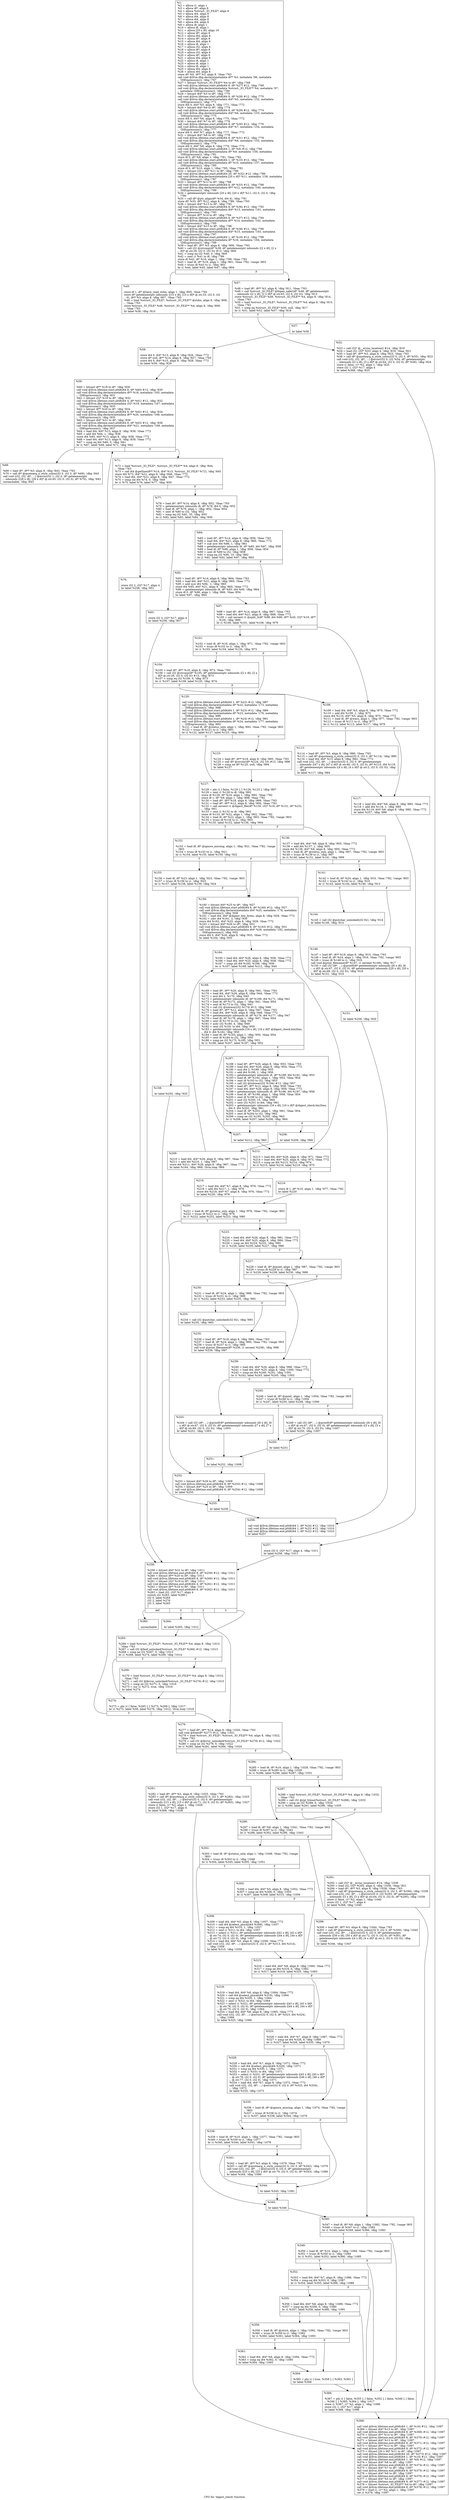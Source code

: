 digraph "CFG for 'digest_check' function" {
	label="CFG for 'digest_check' function";

	Node0x16b3bf0 [shape=record,label="{%1:\l  %2 = alloca i1, align 1\l  %3 = alloca i8*, align 8\l  %4 = alloca %struct._IO_FILE*, align 8\l  %5 = alloca i64, align 8\l  %6 = alloca i64, align 8\l  %7 = alloca i64, align 8\l  %8 = alloca i64, align 8\l  %9 = alloca i8, align 1\l  %10 = alloca i8, align 1\l  %11 = alloca [20 x i8], align 16\l  %12 = alloca i8*, align 8\l  %13 = alloca i64, align 8\l  %14 = alloca i8*, align 8\l  %15 = alloca i64, align 8\l  %16 = alloca i8, align 1\l  %17 = alloca i32, align 4\l  %18 = alloca i8*, align 8\l  %19 = alloca i32, align 4\l  %20 = alloca i8*, align 8\l  %21 = alloca i64, align 8\l  %22 = alloca i8, align 1\l  %23 = alloca i8, align 1\l  %24 = alloca i8, align 1\l  %25 = alloca i64, align 8\l  %26 = alloca i64, align 8\l  store i8* %0, i8** %3, align 8, !tbaa !763\l  call void @llvm.dbg.declare(metadata i8** %3, metadata !96, metadata\l... !DIExpression()), !dbg !767\l  %27 = bitcast %struct._IO_FILE** %4 to i8*, !dbg !768\l  call void @llvm.lifetime.start.p0i8(i64 8, i8* %27) #12, !dbg !768\l  call void @llvm.dbg.declare(metadata %struct._IO_FILE** %4, metadata !97,\l... metadata !DIExpression()), !dbg !769\l  %28 = bitcast i64* %5 to i8*, !dbg !770\l  call void @llvm.lifetime.start.p0i8(i64 8, i8* %28) #12, !dbg !770\l  call void @llvm.dbg.declare(metadata i64* %5, metadata !152, metadata\l... !DIExpression()), !dbg !771\l  store i64 0, i64* %5, align 8, !dbg !771, !tbaa !772\l  %29 = bitcast i64* %6 to i8*, !dbg !774\l  call void @llvm.lifetime.start.p0i8(i64 8, i8* %29) #12, !dbg !774\l  call void @llvm.dbg.declare(metadata i64* %6, metadata !153, metadata\l... !DIExpression()), !dbg !775\l  store i64 0, i64* %6, align 8, !dbg !775, !tbaa !772\l  %30 = bitcast i64* %7 to i8*, !dbg !776\l  call void @llvm.lifetime.start.p0i8(i64 8, i8* %30) #12, !dbg !776\l  call void @llvm.dbg.declare(metadata i64* %7, metadata !154, metadata\l... !DIExpression()), !dbg !777\l  store i64 0, i64* %7, align 8, !dbg !777, !tbaa !772\l  %31 = bitcast i64* %8 to i8*, !dbg !778\l  call void @llvm.lifetime.start.p0i8(i64 8, i8* %31) #12, !dbg !778\l  call void @llvm.dbg.declare(metadata i64* %8, metadata !155, metadata\l... !DIExpression()), !dbg !779\l  store i64 0, i64* %8, align 8, !dbg !779, !tbaa !772\l  call void @llvm.lifetime.start.p0i8(i64 1, i8* %9) #12, !dbg !780\l  call void @llvm.dbg.declare(metadata i8* %9, metadata !156, metadata\l... !DIExpression()), !dbg !781\l  store i8 0, i8* %9, align 1, !dbg !781, !tbaa !782\l  call void @llvm.lifetime.start.p0i8(i64 1, i8* %10) #12, !dbg !784\l  call void @llvm.dbg.declare(metadata i8* %10, metadata !157, metadata\l... !DIExpression()), !dbg !785\l  store i8 0, i8* %10, align 1, !dbg !785, !tbaa !782\l  %32 = bitcast [20 x i8]* %11 to i8*, !dbg !786\l  call void @llvm.lifetime.start.p0i8(i64 20, i8* %32) #12, !dbg !786\l  call void @llvm.dbg.declare(metadata [20 x i8]* %11, metadata !158, metadata\l... !DIExpression()), !dbg !787\l  %33 = bitcast i8** %12 to i8*, !dbg !788\l  call void @llvm.lifetime.start.p0i8(i64 8, i8* %33) #12, !dbg !788\l  call void @llvm.dbg.declare(metadata i8** %12, metadata !160, metadata\l... !DIExpression()), !dbg !789\l  %34 = getelementptr inbounds [20 x i8], [20 x i8]* %11, i32 0, i32 0, !dbg\l... !790\l  %35 = call i8* @ptr_align(i8* %34, i64 4), !dbg !791\l  store i8* %35, i8** %12, align 8, !dbg !789, !tbaa !763\l  %36 = bitcast i64* %13 to i8*, !dbg !792\l  call void @llvm.lifetime.start.p0i8(i64 8, i8* %36) #12, !dbg !792\l  call void @llvm.dbg.declare(metadata i64* %13, metadata !161, metadata\l... !DIExpression()), !dbg !793\l  %37 = bitcast i8** %14 to i8*, !dbg !794\l  call void @llvm.lifetime.start.p0i8(i64 8, i8* %37) #12, !dbg !794\l  call void @llvm.dbg.declare(metadata i8** %14, metadata !162, metadata\l... !DIExpression()), !dbg !795\l  %38 = bitcast i64* %15 to i8*, !dbg !796\l  call void @llvm.lifetime.start.p0i8(i64 8, i8* %38) #12, !dbg !796\l  call void @llvm.dbg.declare(metadata i64* %15, metadata !163, metadata\l... !DIExpression()), !dbg !797\l  call void @llvm.lifetime.start.p0i8(i64 1, i8* %16) #12, !dbg !798\l  call void @llvm.dbg.declare(metadata i8* %16, metadata !164, metadata\l... !DIExpression()), !dbg !799\l  %39 = load i8*, i8** %3, align 8, !dbg !800, !tbaa !763\l  %40 = call i32 @strcmp(i8* %39, i8* getelementptr inbounds ([2 x i8], [2 x\l... i8]* @.str.29, i32 0, i32 0)) #13, !dbg !800\l  %41 = icmp eq i32 %40, 0, !dbg !800\l  %42 = zext i1 %41 to i8, !dbg !799\l  store i8 %42, i8* %16, align 1, !dbg !799, !tbaa !782\l  %43 = load i8, i8* %16, align 1, !dbg !801, !tbaa !782, !range !803\l  %44 = trunc i8 %43 to i1, !dbg !801\l  br i1 %44, label %45, label %47, !dbg !804\l|{<s0>T|<s1>F}}"];
	Node0x16b3bf0:s0 -> Node0x16b4140;
	Node0x16b3bf0:s1 -> Node0x16b4190;
	Node0x16b4140 [shape=record,label="{%45:\l\l  store i8 1, i8* @have_read_stdin, align 1, !dbg !805, !tbaa !782\l  store i8* getelementptr inbounds ([15 x i8], [15 x i8]* @.str.33, i32 0, i32\l... 0), i8** %3, align 8, !dbg !807, !tbaa !763\l  %46 = load %struct._IO_FILE*, %struct._IO_FILE** @stdin, align 8, !dbg !808,\l... !tbaa !763\l  store %struct._IO_FILE* %46, %struct._IO_FILE** %4, align 8, !dbg !809,\l... !tbaa !763\l  br label %58, !dbg !810\l}"];
	Node0x16b4140 -> Node0x16b4280;
	Node0x16b4190 [shape=record,label="{%47:\l\l  %48 = load i8*, i8** %3, align 8, !dbg !811, !tbaa !763\l  %49 = call %struct._IO_FILE* @fopen_safer(i8* %48, i8* getelementptr\l... inbounds ([2 x i8], [2 x i8]* @.str.63, i32 0, i32 0)), !dbg !813\l  store %struct._IO_FILE* %49, %struct._IO_FILE** %4, align 8, !dbg !814,\l... !tbaa !763\l  %50 = load %struct._IO_FILE*, %struct._IO_FILE** %4, align 8, !dbg !815,\l... !tbaa !763\l  %51 = icmp eq %struct._IO_FILE* %50, null, !dbg !817\l  br i1 %51, label %52, label %57, !dbg !818\l|{<s0>T|<s1>F}}"];
	Node0x16b4190:s0 -> Node0x16b41e0;
	Node0x16b4190:s1 -> Node0x16b4230;
	Node0x16b41e0 [shape=record,label="{%52:\l\l  %53 = call i32* @__errno_location() #14, !dbg !819\l  %54 = load i32, i32* %53, align 4, !dbg !819, !tbaa !821\l  %55 = load i8*, i8** %3, align 8, !dbg !823, !tbaa !763\l  %56 = call i8* @quotearg_n_style_colon(i32 0, i32 3, i8* %55), !dbg !823\l  call void (i32, i32, i8*, ...) @error(i32 0, i32 %54, i8* getelementptr\l... inbounds ([3 x i8], [3 x i8]* @.str.64, i32 0, i32 0), i8* %56), !dbg !824\l  store i1 false, i1* %2, align 1, !dbg !825\l  store i32 1, i32* %17, align 4\l  br label %368, !dbg !825\l}"];
	Node0x16b41e0 -> Node0x16b97e0;
	Node0x16b4230 [shape=record,label="{%57:\l\l  br label %58\l}"];
	Node0x16b4230 -> Node0x16b4280;
	Node0x16b4280 [shape=record,label="{%58:\l\l  store i64 0, i64* %13, align 8, !dbg !826, !tbaa !772\l  store i8* null, i8** %14, align 8, !dbg !827, !tbaa !763\l  store i64 0, i64* %15, align 8, !dbg !828, !tbaa !772\l  br label %59, !dbg !829\l}"];
	Node0x16b4280 -> Node0x16b42d0;
	Node0x16b42d0 [shape=record,label="{%59:\l\l  %60 = bitcast i8** %18 to i8*, !dbg !830\l  call void @llvm.lifetime.start.p0i8(i64 8, i8* %60) #12, !dbg !830\l  call void @llvm.dbg.declare(metadata i8** %18, metadata !165, metadata\l... !DIExpression()), !dbg !831\l  %61 = bitcast i32* %19 to i8*, !dbg !832\l  call void @llvm.lifetime.start.p0i8(i64 4, i8* %61) #12, !dbg !832\l  call void @llvm.dbg.declare(metadata i32* %19, metadata !167, metadata\l... !DIExpression()), !dbg !833\l  %62 = bitcast i8** %20 to i8*, !dbg !834\l  call void @llvm.lifetime.start.p0i8(i64 8, i8* %62) #12, !dbg !834\l  call void @llvm.dbg.declare(metadata i8** %20, metadata !168, metadata\l... !DIExpression()), !dbg !835\l  %63 = bitcast i64* %21 to i8*, !dbg !836\l  call void @llvm.lifetime.start.p0i8(i64 8, i8* %63) #12, !dbg !836\l  call void @llvm.dbg.declare(metadata i64* %21, metadata !169, metadata\l... !DIExpression()), !dbg !837\l  %64 = load i64, i64* %13, align 8, !dbg !838, !tbaa !772\l  %65 = add i64 %64, 1, !dbg !838\l  store i64 %65, i64* %13, align 8, !dbg !838, !tbaa !772\l  %66 = load i64, i64* %13, align 8, !dbg !839, !tbaa !772\l  %67 = icmp eq i64 %66, 0, !dbg !841\l  br i1 %67, label %68, label %71, !dbg !842\l|{<s0>T|<s1>F}}"];
	Node0x16b42d0:s0 -> Node0x16b4320;
	Node0x16b42d0:s1 -> Node0x16b4370;
	Node0x16b4320 [shape=record,label="{%68:\l\l  %69 = load i8*, i8** %3, align 8, !dbg !843, !tbaa !763\l  %70 = call i8* @quotearg_n_style_colon(i32 0, i32 3, i8* %69), !dbg !843\l  call void (i32, i32, i8*, ...) @error(i32 1, i32 0, i8* getelementptr\l... inbounds ([28 x i8], [28 x i8]* @.str.65, i32 0, i32 0), i8* %70), !dbg !843\l  unreachable, !dbg !843\l}"];
	Node0x16b4370 [shape=record,label="{%71:\l\l  %72 = load %struct._IO_FILE*, %struct._IO_FILE** %4, align 8, !dbg !844,\l... !tbaa !763\l  %73 = call i64 @getline(i8** %14, i64* %15, %struct._IO_FILE* %72), !dbg !845\l  store i64 %73, i64* %21, align 8, !dbg !846, !tbaa !772\l  %74 = load i64, i64* %21, align 8, !dbg !847, !tbaa !772\l  %75 = icmp sle i64 %74, 0, !dbg !849\l  br i1 %75, label %76, label %77, !dbg !850\l|{<s0>T|<s1>F}}"];
	Node0x16b4370:s0 -> Node0x16b7ee0;
	Node0x16b4370:s1 -> Node0x16b7f30;
	Node0x16b7ee0 [shape=record,label="{%76:\l\l  store i32 2, i32* %17, align 4\l  br label %258, !dbg !851\l}"];
	Node0x16b7ee0 -> Node0x16b8de0;
	Node0x16b7f30 [shape=record,label="{%77:\l\l  %78 = load i8*, i8** %14, align 8, !dbg !852, !tbaa !763\l  %79 = getelementptr inbounds i8, i8* %78, i64 0, !dbg !852\l  %80 = load i8, i8* %79, align 1, !dbg !852, !tbaa !854\l  %81 = sext i8 %80 to i32, !dbg !852\l  %82 = icmp eq i32 %81, 35, !dbg !855\l  br i1 %82, label %83, label %84, !dbg !856\l|{<s0>T|<s1>F}}"];
	Node0x16b7f30:s0 -> Node0x16b7f80;
	Node0x16b7f30:s1 -> Node0x16b7fd0;
	Node0x16b7f80 [shape=record,label="{%83:\l\l  store i32 3, i32* %17, align 4\l  br label %258, !dbg !857\l}"];
	Node0x16b7f80 -> Node0x16b8de0;
	Node0x16b7fd0 [shape=record,label="{%84:\l\l  %85 = load i8*, i8** %14, align 8, !dbg !858, !tbaa !763\l  %86 = load i64, i64* %21, align 8, !dbg !860, !tbaa !772\l  %87 = sub nsw i64 %86, 1, !dbg !861\l  %88 = getelementptr inbounds i8, i8* %85, i64 %87, !dbg !858\l  %89 = load i8, i8* %88, align 1, !dbg !858, !tbaa !854\l  %90 = sext i8 %89 to i32, !dbg !858\l  %91 = icmp eq i32 %90, 10, !dbg !862\l  br i1 %91, label %92, label %97, !dbg !863\l|{<s0>T|<s1>F}}"];
	Node0x16b7fd0:s0 -> Node0x16b8020;
	Node0x16b7fd0:s1 -> Node0x16b8070;
	Node0x16b8020 [shape=record,label="{%92:\l\l  %93 = load i8*, i8** %14, align 8, !dbg !864, !tbaa !763\l  %94 = load i64, i64* %21, align 8, !dbg !865, !tbaa !772\l  %95 = add nsw i64 %94, -1, !dbg !865\l  store i64 %95, i64* %21, align 8, !dbg !865, !tbaa !772\l  %96 = getelementptr inbounds i8, i8* %93, i64 %95, !dbg !864\l  store i8 0, i8* %96, align 1, !dbg !866, !tbaa !854\l  br label %97, !dbg !864\l}"];
	Node0x16b8020 -> Node0x16b8070;
	Node0x16b8070 [shape=record,label="{%97:\l\l  %98 = load i8*, i8** %14, align 8, !dbg !867, !tbaa !763\l  %99 = load i64, i64* %21, align 8, !dbg !868, !tbaa !772\l  %100 = call zeroext i1 @split_3(i8* %98, i64 %99, i8** %20, i32* %19, i8**\l... %18), !dbg !869\l  br i1 %100, label %101, label %108, !dbg !870\l|{<s0>T|<s1>F}}"];
	Node0x16b8070:s0 -> Node0x16b80c0;
	Node0x16b8070:s1 -> Node0x16b8160;
	Node0x16b80c0 [shape=record,label="{%101:\l\l  %102 = load i8, i8* %16, align 1, !dbg !871, !tbaa !782, !range !803\l  %103 = trunc i8 %102 to i1, !dbg !871\l  br i1 %103, label %104, label %120, !dbg !872\l|{<s0>T|<s1>F}}"];
	Node0x16b80c0:s0 -> Node0x16b8110;
	Node0x16b80c0:s1 -> Node0x16b8250;
	Node0x16b8110 [shape=record,label="{%104:\l\l  %105 = load i8*, i8** %18, align 8, !dbg !873, !tbaa !763\l  %106 = call i32 @strcmp(i8* %105, i8* getelementptr inbounds ([2 x i8], [2 x\l... i8]* @.str.29, i32 0, i32 0)) #13, !dbg !873\l  %107 = icmp eq i32 %106, 0, !dbg !873\l  br i1 %107, label %108, label %120, !dbg !874\l|{<s0>T|<s1>F}}"];
	Node0x16b8110:s0 -> Node0x16b8160;
	Node0x16b8110:s1 -> Node0x16b8250;
	Node0x16b8160 [shape=record,label="{%108:\l\l  %109 = load i64, i64* %5, align 8, !dbg !875, !tbaa !772\l  %110 = add i64 %109, 1, !dbg !875\l  store i64 %110, i64* %5, align 8, !dbg !875, !tbaa !772\l  %111 = load i8, i8* @warn, align 1, !dbg !877, !tbaa !782, !range !803\l  %112 = trunc i8 %111 to i1, !dbg !877\l  br i1 %112, label %113, label %117, !dbg !879\l|{<s0>T|<s1>F}}"];
	Node0x16b8160:s0 -> Node0x16b81b0;
	Node0x16b8160:s1 -> Node0x16b8200;
	Node0x16b81b0 [shape=record,label="{%113:\l\l  %114 = load i8*, i8** %3, align 8, !dbg !880, !tbaa !763\l  %115 = call i8* @quotearg_n_style_colon(i32 0, i32 3, i8* %114), !dbg !880\l  %116 = load i64, i64* %13, align 8, !dbg !882, !tbaa !772\l  call void (i32, i32, i8*, ...) @error(i32 0, i32 0, i8* getelementptr\l... inbounds ([47 x i8], [47 x i8]* @.str.66, i32 0, i32 0), i8* %115, i64 %116,\l... i8* getelementptr inbounds ([4 x i8], [4 x i8]* @.str.2, i32 0, i32 0)), !dbg\l... !883\l  br label %117, !dbg !884\l}"];
	Node0x16b81b0 -> Node0x16b8200;
	Node0x16b8200 [shape=record,label="{%117:\l\l  %118 = load i64, i64* %6, align 8, !dbg !885, !tbaa !772\l  %119 = add i64 %118, 1, !dbg !885\l  store i64 %119, i64* %6, align 8, !dbg !885, !tbaa !772\l  br label %257, !dbg !886\l}"];
	Node0x16b8200 -> Node0x16b8d90;
	Node0x16b8250 [shape=record,label="{%120:\l\l  call void @llvm.lifetime.start.p0i8(i64 1, i8* %22) #12, !dbg !887\l  call void @llvm.dbg.declare(metadata i8* %22, metadata !173, metadata\l... !DIExpression()), !dbg !888\l  call void @llvm.lifetime.start.p0i8(i64 1, i8* %23) #12, !dbg !889\l  call void @llvm.dbg.declare(metadata i8* %23, metadata !176, metadata\l... !DIExpression()), !dbg !890\l  call void @llvm.lifetime.start.p0i8(i64 1, i8* %24) #12, !dbg !891\l  call void @llvm.dbg.declare(metadata i8* %24, metadata !177, metadata\l... !DIExpression()), !dbg !892\l  %121 = load i8, i8* @status_only, align 1, !dbg !893, !tbaa !782, !range !803\l  %122 = trunc i8 %121 to i1, !dbg !893\l  br i1 %122, label %127, label %123, !dbg !894\l|{<s0>T|<s1>F}}"];
	Node0x16b8250:s0 -> Node0x16b82f0;
	Node0x16b8250:s1 -> Node0x16b82a0;
	Node0x16b82a0 [shape=record,label="{%123:\l\l  %124 = load i8*, i8** %18, align 8, !dbg !895, !tbaa !763\l  %125 = call i8* @strchr(i8* %124, i32 10) #13, !dbg !896\l  %126 = icmp ne i8* %125, null, !dbg !894\l  br label %127\l}"];
	Node0x16b82a0 -> Node0x16b82f0;
	Node0x16b82f0 [shape=record,label="{%127:\l\l  %128 = phi i1 [ false, %120 ], [ %126, %123 ], !dbg !897\l  %129 = zext i1 %128 to i8, !dbg !892\l  store i8 %129, i8* %24, align 1, !dbg !892, !tbaa !782\l  store i8 1, i8* %9, align 1, !dbg !898, !tbaa !782\l  %130 = load i8*, i8** %18, align 8, !dbg !899, !tbaa !763\l  %131 = load i8*, i8** %12, align 8, !dbg !900, !tbaa !763\l  %132 = call zeroext i1 @digest_file(i8* %130, i32* %19, i8* %131, i8* %23),\l... !dbg !901\l  %133 = zext i1 %132 to i8, !dbg !902\l  store i8 %133, i8* %22, align 1, !dbg !902, !tbaa !782\l  %134 = load i8, i8* %22, align 1, !dbg !903, !tbaa !782, !range !803\l  %135 = trunc i8 %134 to i1, !dbg !903\l  br i1 %135, label %152, label %136, !dbg !904\l|{<s0>T|<s1>F}}"];
	Node0x16b82f0:s0 -> Node0x16b84d0;
	Node0x16b82f0:s1 -> Node0x16b8340;
	Node0x16b8340 [shape=record,label="{%136:\l\l  %137 = load i64, i64* %8, align 8, !dbg !905, !tbaa !772\l  %138 = add i64 %137, 1, !dbg !905\l  store i64 %138, i64* %8, align 8, !dbg !905, !tbaa !772\l  %139 = load i8, i8* @status_only, align 1, !dbg !907, !tbaa !782, !range !803\l  %140 = trunc i8 %139 to i1, !dbg !907\l  br i1 %140, label %151, label %141, !dbg !909\l|{<s0>T|<s1>F}}"];
	Node0x16b8340:s0 -> Node0x16b8480;
	Node0x16b8340:s1 -> Node0x16b8390;
	Node0x16b8390 [shape=record,label="{%141:\l\l  %142 = load i8, i8* %24, align 1, !dbg !910, !tbaa !782, !range !803\l  %143 = trunc i8 %142 to i1, !dbg !910\l  br i1 %143, label %144, label %146, !dbg !913\l|{<s0>T|<s1>F}}"];
	Node0x16b8390:s0 -> Node0x16b83e0;
	Node0x16b8390:s1 -> Node0x16b8430;
	Node0x16b83e0 [shape=record,label="{%144:\l\l  %145 = call i32 @putchar_unlocked(i32 92), !dbg !914\l  br label %146, !dbg !914\l}"];
	Node0x16b83e0 -> Node0x16b8430;
	Node0x16b8430 [shape=record,label="{%146:\l\l  %147 = load i8*, i8** %18, align 8, !dbg !915, !tbaa !763\l  %148 = load i8, i8* %24, align 1, !dbg !916, !tbaa !782, !range !803\l  %149 = trunc i8 %148 to i1, !dbg !916\l  call void @print_filename(i8* %147, i1 zeroext %149), !dbg !917\l  %150 = call i32 (i8*, ...) @printf(i8* getelementptr inbounds ([6 x i8], [6\l... x i8]* @.str.67, i32 0, i32 0), i8* getelementptr inbounds ([20 x i8], [20 x\l... i8]* @.str.68, i32 0, i32 0)), !dbg !918\l  br label %151, !dbg !919\l}"];
	Node0x16b8430 -> Node0x16b8480;
	Node0x16b8480 [shape=record,label="{%151:\l\l  br label %256, !dbg !920\l}"];
	Node0x16b8480 -> Node0x16b8d40;
	Node0x16b84d0 [shape=record,label="{%152:\l\l  %153 = load i8, i8* @ignore_missing, align 1, !dbg !921, !tbaa !782, !range\l... !803\l  %154 = trunc i8 %153 to i1, !dbg !921\l  br i1 %154, label %155, label %159, !dbg !922\l|{<s0>T|<s1>F}}"];
	Node0x16b84d0:s0 -> Node0x16b8520;
	Node0x16b84d0:s1 -> Node0x16b85c0;
	Node0x16b8520 [shape=record,label="{%155:\l\l  %156 = load i8, i8* %23, align 1, !dbg !923, !tbaa !782, !range !803\l  %157 = trunc i8 %156 to i1, !dbg !923\l  br i1 %157, label %158, label %159, !dbg !924\l|{<s0>T|<s1>F}}"];
	Node0x16b8520:s0 -> Node0x16b8570;
	Node0x16b8520:s1 -> Node0x16b85c0;
	Node0x16b8570 [shape=record,label="{%158:\l\l  br label %255, !dbg !925\l}"];
	Node0x16b8570 -> Node0x16b8cf0;
	Node0x16b85c0 [shape=record,label="{%159:\l\l  %160 = bitcast i64* %25 to i8*, !dbg !927\l  call void @llvm.lifetime.start.p0i8(i64 8, i8* %160) #12, !dbg !927\l  call void @llvm.dbg.declare(metadata i64* %25, metadata !178, metadata\l... !DIExpression()), !dbg !928\l  %161 = load i64, i64* @digest_hex_bytes, align 8, !dbg !929, !tbaa !772\l  %162 = udiv i64 %161, 2, !dbg !930\l  store i64 %162, i64* %25, align 8, !dbg !928, !tbaa !772\l  %163 = bitcast i64* %26 to i8*, !dbg !931\l  call void @llvm.lifetime.start.p0i8(i64 8, i8* %163) #12, !dbg !931\l  call void @llvm.dbg.declare(metadata i64* %26, metadata !182, metadata\l... !DIExpression()), !dbg !932\l  store i64 0, i64* %26, align 8, !dbg !933, !tbaa !772\l  br label %164, !dbg !935\l}"];
	Node0x16b85c0 -> Node0x16b8610;
	Node0x16b8610 [shape=record,label="{%164:\l\l  %165 = load i64, i64* %26, align 8, !dbg !936, !tbaa !772\l  %166 = load i64, i64* %25, align 8, !dbg !938, !tbaa !772\l  %167 = icmp ult i64 %165, %166, !dbg !939\l  br i1 %167, label %168, label %212, !dbg !940\l|{<s0>T|<s1>F}}"];
	Node0x16b8610:s0 -> Node0x16b8660;
	Node0x16b8610:s1 -> Node0x16b87f0;
	Node0x16b8660 [shape=record,label="{%168:\l\l  %169 = load i8*, i8** %20, align 8, !dbg !941, !tbaa !763\l  %170 = load i64, i64* %26, align 8, !dbg !944, !tbaa !772\l  %171 = mul i64 2, %170, !dbg !945\l  %172 = getelementptr inbounds i8, i8* %169, i64 %171, !dbg !941\l  %173 = load i8, i8* %172, align 1, !dbg !941, !tbaa !854\l  %174 = zext i8 %173 to i32, !dbg !941\l  %175 = call i32 @tolower(i32 %174) #13, !dbg !946\l  %176 = load i8*, i8** %12, align 8, !dbg !947, !tbaa !763\l  %177 = load i64, i64* %26, align 8, !dbg !948, !tbaa !772\l  %178 = getelementptr inbounds i8, i8* %176, i64 %177, !dbg !947\l  %179 = load i8, i8* %178, align 1, !dbg !947, !tbaa !854\l  %180 = zext i8 %179 to i32, !dbg !947\l  %181 = ashr i32 %180, 4, !dbg !949\l  %182 = sext i32 %181 to i64, !dbg !950\l  %183 = getelementptr inbounds [16 x i8], [16 x i8]* @digest_check.bin2hex,\l... i64 0, i64 %182, !dbg !950\l  %184 = load i8, i8* %183, align 1, !dbg !950, !tbaa !854\l  %185 = sext i8 %184 to i32, !dbg !950\l  %186 = icmp ne i32 %175, %185, !dbg !951\l  br i1 %186, label %207, label %187, !dbg !952\l|{<s0>T|<s1>F}}"];
	Node0x16b8660:s0 -> Node0x16b8700;
	Node0x16b8660:s1 -> Node0x16b86b0;
	Node0x16b86b0 [shape=record,label="{%187:\l\l  %188 = load i8*, i8** %20, align 8, !dbg !953, !tbaa !763\l  %189 = load i64, i64* %26, align 8, !dbg !954, !tbaa !772\l  %190 = mul i64 2, %189, !dbg !955\l  %191 = add i64 %190, 1, !dbg !956\l  %192 = getelementptr inbounds i8, i8* %188, i64 %191, !dbg !953\l  %193 = load i8, i8* %192, align 1, !dbg !953, !tbaa !854\l  %194 = zext i8 %193 to i32, !dbg !953\l  %195 = call i32 @tolower(i32 %194) #13, !dbg !957\l  %196 = load i8*, i8** %12, align 8, !dbg !958, !tbaa !763\l  %197 = load i64, i64* %26, align 8, !dbg !959, !tbaa !772\l  %198 = getelementptr inbounds i8, i8* %196, i64 %197, !dbg !958\l  %199 = load i8, i8* %198, align 1, !dbg !958, !tbaa !854\l  %200 = zext i8 %199 to i32, !dbg !958\l  %201 = and i32 %200, 15, !dbg !960\l  %202 = sext i32 %201 to i64, !dbg !961\l  %203 = getelementptr inbounds [16 x i8], [16 x i8]* @digest_check.bin2hex,\l... i64 0, i64 %202, !dbg !961\l  %204 = load i8, i8* %203, align 1, !dbg !961, !tbaa !854\l  %205 = sext i8 %204 to i32, !dbg !962\l  %206 = icmp ne i32 %195, %205, !dbg !963\l  br i1 %206, label %207, label %208, !dbg !964\l|{<s0>T|<s1>F}}"];
	Node0x16b86b0:s0 -> Node0x16b8700;
	Node0x16b86b0:s1 -> Node0x16b8750;
	Node0x16b8700 [shape=record,label="{%207:\l\l  br label %212, !dbg !965\l}"];
	Node0x16b8700 -> Node0x16b87f0;
	Node0x16b8750 [shape=record,label="{%208:\l\l  br label %209, !dbg !966\l}"];
	Node0x16b8750 -> Node0x16b87a0;
	Node0x16b87a0 [shape=record,label="{%209:\l\l  %210 = load i64, i64* %26, align 8, !dbg !967, !tbaa !772\l  %211 = add i64 %210, 1, !dbg !967\l  store i64 %211, i64* %26, align 8, !dbg !967, !tbaa !772\l  br label %164, !dbg !968, !llvm.loop !969\l}"];
	Node0x16b87a0 -> Node0x16b8610;
	Node0x16b87f0 [shape=record,label="{%212:\l\l  %213 = load i64, i64* %26, align 8, !dbg !971, !tbaa !772\l  %214 = load i64, i64* %25, align 8, !dbg !973, !tbaa !772\l  %215 = icmp ne i64 %213, %214, !dbg !974\l  br i1 %215, label %216, label %219, !dbg !975\l|{<s0>T|<s1>F}}"];
	Node0x16b87f0:s0 -> Node0x16b8840;
	Node0x16b87f0:s1 -> Node0x16b8890;
	Node0x16b8840 [shape=record,label="{%216:\l\l  %217 = load i64, i64* %7, align 8, !dbg !976, !tbaa !772\l  %218 = add i64 %217, 1, !dbg !976\l  store i64 %218, i64* %7, align 8, !dbg !976, !tbaa !772\l  br label %220, !dbg !976\l}"];
	Node0x16b8840 -> Node0x16b88e0;
	Node0x16b8890 [shape=record,label="{%219:\l\l  store i8 1, i8* %10, align 1, !dbg !977, !tbaa !782\l  br label %220\l}"];
	Node0x16b8890 -> Node0x16b88e0;
	Node0x16b88e0 [shape=record,label="{%220:\l\l  %221 = load i8, i8* @status_only, align 1, !dbg !978, !tbaa !782, !range !803\l  %222 = trunc i8 %221 to i1, !dbg !978\l  br i1 %222, label %252, label %223, !dbg !980\l|{<s0>T|<s1>F}}"];
	Node0x16b88e0:s0 -> Node0x16b8ca0;
	Node0x16b88e0:s1 -> Node0x16b8930;
	Node0x16b8930 [shape=record,label="{%223:\l\l  %224 = load i64, i64* %26, align 8, !dbg !981, !tbaa !772\l  %225 = load i64, i64* %25, align 8, !dbg !984, !tbaa !772\l  %226 = icmp ne i64 %224, %225, !dbg !985\l  br i1 %226, label %230, label %227, !dbg !986\l|{<s0>T|<s1>F}}"];
	Node0x16b8930:s0 -> Node0x16b89d0;
	Node0x16b8930:s1 -> Node0x16b8980;
	Node0x16b8980 [shape=record,label="{%227:\l\l  %228 = load i8, i8* @quiet, align 1, !dbg !987, !tbaa !782, !range !803\l  %229 = trunc i8 %228 to i1, !dbg !987\l  br i1 %229, label %239, label %230, !dbg !988\l|{<s0>T|<s1>F}}"];
	Node0x16b8980:s0 -> Node0x16b8ac0;
	Node0x16b8980:s1 -> Node0x16b89d0;
	Node0x16b89d0 [shape=record,label="{%230:\l\l  %231 = load i8, i8* %24, align 1, !dbg !989, !tbaa !782, !range !803\l  %232 = trunc i8 %231 to i1, !dbg !989\l  br i1 %232, label %233, label %235, !dbg !992\l|{<s0>T|<s1>F}}"];
	Node0x16b89d0:s0 -> Node0x16b8a20;
	Node0x16b89d0:s1 -> Node0x16b8a70;
	Node0x16b8a20 [shape=record,label="{%233:\l\l  %234 = call i32 @putchar_unlocked(i32 92), !dbg !993\l  br label %235, !dbg !993\l}"];
	Node0x16b8a20 -> Node0x16b8a70;
	Node0x16b8a70 [shape=record,label="{%235:\l\l  %236 = load i8*, i8** %18, align 8, !dbg !994, !tbaa !763\l  %237 = load i8, i8* %24, align 1, !dbg !995, !tbaa !782, !range !803\l  %238 = trunc i8 %237 to i1, !dbg !995\l  call void @print_filename(i8* %236, i1 zeroext %238), !dbg !996\l  br label %239, !dbg !997\l}"];
	Node0x16b8a70 -> Node0x16b8ac0;
	Node0x16b8ac0 [shape=record,label="{%239:\l\l  %240 = load i64, i64* %26, align 8, !dbg !998, !tbaa !772\l  %241 = load i64, i64* %25, align 8, !dbg !1000, !tbaa !772\l  %242 = icmp ne i64 %240, %241, !dbg !1001\l  br i1 %242, label %243, label %245, !dbg !1002\l|{<s0>T|<s1>F}}"];
	Node0x16b8ac0:s0 -> Node0x16b8b10;
	Node0x16b8ac0:s1 -> Node0x16b8b60;
	Node0x16b8b10 [shape=record,label="{%243:\l\l  %244 = call i32 (i8*, ...) @printf(i8* getelementptr inbounds ([6 x i8], [6\l... x i8]* @.str.67, i32 0, i32 0), i8* getelementptr inbounds ([7 x i8], [7 x\l... i8]* @.str.69, i32 0, i32 0)), !dbg !1003\l  br label %251, !dbg !1003\l}"];
	Node0x16b8b10 -> Node0x16b8c50;
	Node0x16b8b60 [shape=record,label="{%245:\l\l  %246 = load i8, i8* @quiet, align 1, !dbg !1004, !tbaa !782, !range !803\l  %247 = trunc i8 %246 to i1, !dbg !1004\l  br i1 %247, label %250, label %248, !dbg !1006\l|{<s0>T|<s1>F}}"];
	Node0x16b8b60:s0 -> Node0x16b8c00;
	Node0x16b8b60:s1 -> Node0x16b8bb0;
	Node0x16b8bb0 [shape=record,label="{%248:\l\l  %249 = call i32 (i8*, ...) @printf(i8* getelementptr inbounds ([6 x i8], [6\l... x i8]* @.str.67, i32 0, i32 0), i8* getelementptr inbounds ([3 x i8], [3 x\l... i8]* @.str.70, i32 0, i32 0)), !dbg !1007\l  br label %250, !dbg !1007\l}"];
	Node0x16b8bb0 -> Node0x16b8c00;
	Node0x16b8c00 [shape=record,label="{%250:\l\l  br label %251\l}"];
	Node0x16b8c00 -> Node0x16b8c50;
	Node0x16b8c50 [shape=record,label="{%251:\l\l  br label %252, !dbg !1008\l}"];
	Node0x16b8c50 -> Node0x16b8ca0;
	Node0x16b8ca0 [shape=record,label="{%252:\l\l  %253 = bitcast i64* %26 to i8*, !dbg !1009\l  call void @llvm.lifetime.end.p0i8(i64 8, i8* %253) #12, !dbg !1009\l  %254 = bitcast i64* %25 to i8*, !dbg !1009\l  call void @llvm.lifetime.end.p0i8(i64 8, i8* %254) #12, !dbg !1009\l  br label %255\l}"];
	Node0x16b8ca0 -> Node0x16b8cf0;
	Node0x16b8cf0 [shape=record,label="{%255:\l\l  br label %256\l}"];
	Node0x16b8cf0 -> Node0x16b8d40;
	Node0x16b8d40 [shape=record,label="{%256:\l\l  call void @llvm.lifetime.end.p0i8(i64 1, i8* %24) #12, !dbg !1010\l  call void @llvm.lifetime.end.p0i8(i64 1, i8* %23) #12, !dbg !1010\l  call void @llvm.lifetime.end.p0i8(i64 1, i8* %22) #12, !dbg !1010\l  br label %257\l}"];
	Node0x16b8d40 -> Node0x16b8d90;
	Node0x16b8d90 [shape=record,label="{%257:\l\l  store i32 0, i32* %17, align 4, !dbg !1011\l  br label %258, !dbg !1011\l}"];
	Node0x16b8d90 -> Node0x16b8de0;
	Node0x16b8de0 [shape=record,label="{%258:\l\l  %259 = bitcast i64* %21 to i8*, !dbg !1011\l  call void @llvm.lifetime.end.p0i8(i64 8, i8* %259) #12, !dbg !1011\l  %260 = bitcast i8** %20 to i8*, !dbg !1011\l  call void @llvm.lifetime.end.p0i8(i64 8, i8* %260) #12, !dbg !1011\l  %261 = bitcast i32* %19 to i8*, !dbg !1011\l  call void @llvm.lifetime.end.p0i8(i64 4, i8* %261) #12, !dbg !1011\l  %262 = bitcast i8** %18 to i8*, !dbg !1011\l  call void @llvm.lifetime.end.p0i8(i64 8, i8* %262) #12, !dbg !1011\l  %263 = load i32, i32* %17, align 4\l  switch i32 %263, label %380 [\l    i32 0, label %264\l    i32 2, label %276\l    i32 3, label %265\l  ]\l|{<s0>def|<s1>0|<s2>2|<s3>3}}"];
	Node0x16b8de0:s0 -> Node0x16b9830;
	Node0x16b8de0:s1 -> Node0x16b8e30;
	Node0x16b8de0:s2 -> Node0x16b8f70;
	Node0x16b8de0:s3 -> Node0x16b8e80;
	Node0x16b8e30 [shape=record,label="{%264:\l\l  br label %265, !dbg !1012\l}"];
	Node0x16b8e30 -> Node0x16b8e80;
	Node0x16b8e80 [shape=record,label="{%265:\l\l  %266 = load %struct._IO_FILE*, %struct._IO_FILE** %4, align 8, !dbg !1013,\l... !tbaa !763\l  %267 = call i32 @feof_unlocked(%struct._IO_FILE* %266) #12, !dbg !1013\l  %268 = icmp ne i32 %267, 0, !dbg !1013\l  br i1 %268, label %274, label %269, !dbg !1014\l|{<s0>T|<s1>F}}"];
	Node0x16b8e80:s0 -> Node0x16b8f20;
	Node0x16b8e80:s1 -> Node0x16b8ed0;
	Node0x16b8ed0 [shape=record,label="{%269:\l\l  %270 = load %struct._IO_FILE*, %struct._IO_FILE** %4, align 8, !dbg !1015,\l... !tbaa !763\l  %271 = call i32 @ferror_unlocked(%struct._IO_FILE* %270) #12, !dbg !1015\l  %272 = icmp ne i32 %271, 0, !dbg !1016\l  %273 = xor i1 %272, true, !dbg !1016\l  br label %274\l}"];
	Node0x16b8ed0 -> Node0x16b8f20;
	Node0x16b8f20 [shape=record,label="{%274:\l\l  %275 = phi i1 [ false, %265 ], [ %273, %269 ], !dbg !1017\l  br i1 %275, label %59, label %276, !dbg !1012, !llvm.loop !1018\l|{<s0>T|<s1>F}}"];
	Node0x16b8f20:s0 -> Node0x16b42d0;
	Node0x16b8f20:s1 -> Node0x16b8f70;
	Node0x16b8f70 [shape=record,label="{%276:\l\l  %277 = load i8*, i8** %14, align 8, !dbg !1020, !tbaa !763\l  call void @free(i8* %277) #12, !dbg !1021\l  %278 = load %struct._IO_FILE*, %struct._IO_FILE** %4, align 8, !dbg !1022,\l... !tbaa !763\l  %279 = call i32 @ferror_unlocked(%struct._IO_FILE* %278) #12, !dbg !1022\l  %280 = icmp ne i32 %279, 0, !dbg !1022\l  br i1 %280, label %281, label %284, !dbg !1024\l|{<s0>T|<s1>F}}"];
	Node0x16b8f70:s0 -> Node0x16b8fc0;
	Node0x16b8f70:s1 -> Node0x16b9010;
	Node0x16b8fc0 [shape=record,label="{%281:\l\l  %282 = load i8*, i8** %3, align 8, !dbg !1025, !tbaa !763\l  %283 = call i8* @quotearg_n_style_colon(i32 0, i32 3, i8* %282), !dbg !1025\l  call void (i32, i32, i8*, ...) @error(i32 0, i32 0, i8* getelementptr\l... inbounds ([15 x i8], [15 x i8]* @.str.71, i32 0, i32 0), i8* %283), !dbg !1027\l  store i1 false, i1* %2, align 1, !dbg !1028\l  store i32 1, i32* %17, align 4\l  br label %368, !dbg !1028\l}"];
	Node0x16b8fc0 -> Node0x16b97e0;
	Node0x16b9010 [shape=record,label="{%284:\l\l  %285 = load i8, i8* %16, align 1, !dbg !1029, !tbaa !782, !range !803\l  %286 = trunc i8 %285 to i1, !dbg !1029\l  br i1 %286, label %296, label %287, !dbg !1031\l|{<s0>T|<s1>F}}"];
	Node0x16b9010:s0 -> Node0x16b9100;
	Node0x16b9010:s1 -> Node0x16b9060;
	Node0x16b9060 [shape=record,label="{%287:\l\l  %288 = load %struct._IO_FILE*, %struct._IO_FILE** %4, align 8, !dbg !1032,\l... !tbaa !763\l  %289 = call i32 @rpl_fclose(%struct._IO_FILE* %288), !dbg !1033\l  %290 = icmp ne i32 %289, 0, !dbg !1034\l  br i1 %290, label %291, label %296, !dbg !1035\l|{<s0>T|<s1>F}}"];
	Node0x16b9060:s0 -> Node0x16b90b0;
	Node0x16b9060:s1 -> Node0x16b9100;
	Node0x16b90b0 [shape=record,label="{%291:\l\l  %292 = call i32* @__errno_location() #14, !dbg !1036\l  %293 = load i32, i32* %292, align 4, !dbg !1036, !tbaa !821\l  %294 = load i8*, i8** %3, align 8, !dbg !1038, !tbaa !763\l  %295 = call i8* @quotearg_n_style_colon(i32 0, i32 3, i8* %294), !dbg !1038\l  call void (i32, i32, i8*, ...) @error(i32 0, i32 %293, i8* getelementptr\l... inbounds ([3 x i8], [3 x i8]* @.str.64, i32 0, i32 0), i8* %295), !dbg !1039\l  store i1 false, i1* %2, align 1, !dbg !1040\l  store i32 1, i32* %17, align 4\l  br label %368, !dbg !1040\l}"];
	Node0x16b90b0 -> Node0x16b97e0;
	Node0x16b9100 [shape=record,label="{%296:\l\l  %297 = load i8, i8* %9, align 1, !dbg !1041, !tbaa !782, !range !803\l  %298 = trunc i8 %297 to i1, !dbg !1041\l  br i1 %298, label %302, label %299, !dbg !1043\l|{<s0>T|<s1>F}}"];
	Node0x16b9100:s0 -> Node0x16b91a0;
	Node0x16b9100:s1 -> Node0x16b9150;
	Node0x16b9150 [shape=record,label="{%299:\l\l  %300 = load i8*, i8** %3, align 8, !dbg !1044, !tbaa !763\l  %301 = call i8* @quotearg_n_style_colon(i32 0, i32 3, i8* %300), !dbg !1044\l  call void (i32, i32, i8*, ...) @error(i32 0, i32 0, i8* getelementptr\l... inbounds ([50 x i8], [50 x i8]* @.str.72, i32 0, i32 0), i8* %301, i8*\l... getelementptr inbounds ([4 x i8], [4 x i8]* @.str.2, i32 0, i32 0)), !dbg\l... !1046\l  br label %346, !dbg !1047\l}"];
	Node0x16b9150 -> Node0x16b9560;
	Node0x16b91a0 [shape=record,label="{%302:\l\l  %303 = load i8, i8* @status_only, align 1, !dbg !1048, !tbaa !782, !range\l... !803\l  %304 = trunc i8 %303 to i1, !dbg !1048\l  br i1 %304, label %345, label %305, !dbg !1051\l|{<s0>T|<s1>F}}"];
	Node0x16b91a0:s0 -> Node0x16b9510;
	Node0x16b91a0:s1 -> Node0x16b91f0;
	Node0x16b91f0 [shape=record,label="{%305:\l\l  %306 = load i64, i64* %5, align 8, !dbg !1052, !tbaa !772\l  %307 = icmp ne i64 %306, 0, !dbg !1055\l  br i1 %307, label %308, label %315, !dbg !1056\l|{<s0>T|<s1>F}}"];
	Node0x16b91f0:s0 -> Node0x16b9240;
	Node0x16b91f0:s1 -> Node0x16b9290;
	Node0x16b9240 [shape=record,label="{%308:\l\l  %309 = load i64, i64* %5, align 8, !dbg !1057, !tbaa !772\l  %310 = call i64 @select_plural(i64 %309), !dbg !1057\l  %311 = icmp eq i64 %310, 1, !dbg !1057\l  %312 = zext i1 %311 to i64, !dbg !1057\l  %313 = select i1 %311, i8* getelementptr inbounds ([42 x i8], [42 x i8]*\l... @.str.74, i32 0, i32 0), i8* getelementptr inbounds ([44 x i8], [44 x i8]*\l... @.str.73, i32 0, i32 0), !dbg !1057\l  %314 = load i64, i64* %5, align 8, !dbg !1058, !tbaa !772\l  call void (i32, i32, i8*, ...) @error(i32 0, i32 0, i8* %313, i64 %314),\l... !dbg !1059\l  br label %315, !dbg !1059\l}"];
	Node0x16b9240 -> Node0x16b9290;
	Node0x16b9290 [shape=record,label="{%315:\l\l  %316 = load i64, i64* %8, align 8, !dbg !1060, !tbaa !772\l  %317 = icmp ne i64 %316, 0, !dbg !1062\l  br i1 %317, label %318, label %325, !dbg !1063\l|{<s0>T|<s1>F}}"];
	Node0x16b9290:s0 -> Node0x16b92e0;
	Node0x16b9290:s1 -> Node0x16b9330;
	Node0x16b92e0 [shape=record,label="{%318:\l\l  %319 = load i64, i64* %8, align 8, !dbg !1064, !tbaa !772\l  %320 = call i64 @select_plural(i64 %319), !dbg !1064\l  %321 = icmp eq i64 %320, 1, !dbg !1064\l  %322 = zext i1 %321 to i64, !dbg !1064\l  %323 = select i1 %321, i8* getelementptr inbounds ([43 x i8], [43 x i8]*\l... @.str.76, i32 0, i32 0), i8* getelementptr inbounds ([44 x i8], [44 x i8]*\l... @.str.75, i32 0, i32 0), !dbg !1064\l  %324 = load i64, i64* %8, align 8, !dbg !1065, !tbaa !772\l  call void (i32, i32, i8*, ...) @error(i32 0, i32 0, i8* %323, i64 %324),\l... !dbg !1066\l  br label %325, !dbg !1066\l}"];
	Node0x16b92e0 -> Node0x16b9330;
	Node0x16b9330 [shape=record,label="{%325:\l\l  %326 = load i64, i64* %7, align 8, !dbg !1067, !tbaa !772\l  %327 = icmp ne i64 %326, 0, !dbg !1069\l  br i1 %327, label %328, label %335, !dbg !1070\l|{<s0>T|<s1>F}}"];
	Node0x16b9330:s0 -> Node0x16b9380;
	Node0x16b9330:s1 -> Node0x16b93d0;
	Node0x16b9380 [shape=record,label="{%328:\l\l  %329 = load i64, i64* %7, align 8, !dbg !1071, !tbaa !772\l  %330 = call i64 @select_plural(i64 %329), !dbg !1071\l  %331 = icmp eq i64 %330, 1, !dbg !1071\l  %332 = zext i1 %331 to i64, !dbg !1071\l  %333 = select i1 %331, i8* getelementptr inbounds ([45 x i8], [45 x i8]*\l... @.str.78, i32 0, i32 0), i8* getelementptr inbounds ([46 x i8], [46 x i8]*\l... @.str.77, i32 0, i32 0), !dbg !1071\l  %334 = load i64, i64* %7, align 8, !dbg !1072, !tbaa !772\l  call void (i32, i32, i8*, ...) @error(i32 0, i32 0, i8* %333, i64 %334),\l... !dbg !1073\l  br label %335, !dbg !1073\l}"];
	Node0x16b9380 -> Node0x16b93d0;
	Node0x16b93d0 [shape=record,label="{%335:\l\l  %336 = load i8, i8* @ignore_missing, align 1, !dbg !1074, !tbaa !782, !range\l... !803\l  %337 = trunc i8 %336 to i1, !dbg !1074\l  br i1 %337, label %338, label %344, !dbg !1076\l|{<s0>T|<s1>F}}"];
	Node0x16b93d0:s0 -> Node0x16b9420;
	Node0x16b93d0:s1 -> Node0x16b94c0;
	Node0x16b9420 [shape=record,label="{%338:\l\l  %339 = load i8, i8* %10, align 1, !dbg !1077, !tbaa !782, !range !803\l  %340 = trunc i8 %339 to i1, !dbg !1077\l  br i1 %340, label %344, label %341, !dbg !1078\l|{<s0>T|<s1>F}}"];
	Node0x16b9420:s0 -> Node0x16b94c0;
	Node0x16b9420:s1 -> Node0x16b9470;
	Node0x16b9470 [shape=record,label="{%341:\l\l  %342 = load i8*, i8** %3, align 8, !dbg !1079, !tbaa !763\l  %343 = call i8* @quotearg_n_style_colon(i32 0, i32 3, i8* %342), !dbg !1079\l  call void (i32, i32, i8*, ...) @error(i32 0, i32 0, i8* getelementptr\l... inbounds ([25 x i8], [25 x i8]* @.str.79, i32 0, i32 0), i8* %343), !dbg !1080\l  br label %344, !dbg !1080\l}"];
	Node0x16b9470 -> Node0x16b94c0;
	Node0x16b94c0 [shape=record,label="{%344:\l\l  br label %345, !dbg !1081\l}"];
	Node0x16b94c0 -> Node0x16b9510;
	Node0x16b9510 [shape=record,label="{%345:\l\l  br label %346\l}"];
	Node0x16b9510 -> Node0x16b9560;
	Node0x16b9560 [shape=record,label="{%346:\l\l  %347 = load i8, i8* %9, align 1, !dbg !1082, !tbaa !782, !range !803\l  %348 = trunc i8 %347 to i1, !dbg !1082\l  br i1 %348, label %349, label %366, !dbg !1083\l|{<s0>T|<s1>F}}"];
	Node0x16b9560:s0 -> Node0x16b95b0;
	Node0x16b9560:s1 -> Node0x16b9790;
	Node0x16b95b0 [shape=record,label="{%349:\l\l  %350 = load i8, i8* %10, align 1, !dbg !1084, !tbaa !782, !range !803\l  %351 = trunc i8 %350 to i1, !dbg !1084\l  br i1 %351, label %352, label %366, !dbg !1085\l|{<s0>T|<s1>F}}"];
	Node0x16b95b0:s0 -> Node0x16b9600;
	Node0x16b95b0:s1 -> Node0x16b9790;
	Node0x16b9600 [shape=record,label="{%352:\l\l  %353 = load i64, i64* %7, align 8, !dbg !1086, !tbaa !772\l  %354 = icmp eq i64 %353, 0, !dbg !1087\l  br i1 %354, label %355, label %366, !dbg !1088\l|{<s0>T|<s1>F}}"];
	Node0x16b9600:s0 -> Node0x16b9650;
	Node0x16b9600:s1 -> Node0x16b9790;
	Node0x16b9650 [shape=record,label="{%355:\l\l  %356 = load i64, i64* %8, align 8, !dbg !1089, !tbaa !772\l  %357 = icmp eq i64 %356, 0, !dbg !1090\l  br i1 %357, label %358, label %366, !dbg !1091\l|{<s0>T|<s1>F}}"];
	Node0x16b9650:s0 -> Node0x16b96a0;
	Node0x16b9650:s1 -> Node0x16b9790;
	Node0x16b96a0 [shape=record,label="{%358:\l\l  %359 = load i8, i8* @strict, align 1, !dbg !1092, !tbaa !782, !range !803\l  %360 = trunc i8 %359 to i1, !dbg !1092\l  br i1 %360, label %361, label %364, !dbg !1093\l|{<s0>T|<s1>F}}"];
	Node0x16b96a0:s0 -> Node0x16b96f0;
	Node0x16b96a0:s1 -> Node0x16b9740;
	Node0x16b96f0 [shape=record,label="{%361:\l\l  %362 = load i64, i64* %6, align 8, !dbg !1094, !tbaa !772\l  %363 = icmp eq i64 %362, 0, !dbg !1095\l  br label %364, !dbg !1093\l}"];
	Node0x16b96f0 -> Node0x16b9740;
	Node0x16b9740 [shape=record,label="{%364:\l\l  %365 = phi i1 [ true, %358 ], [ %363, %361 ]\l  br label %366\l}"];
	Node0x16b9740 -> Node0x16b9790;
	Node0x16b9790 [shape=record,label="{%366:\l\l  %367 = phi i1 [ false, %355 ], [ false, %352 ], [ false, %349 ], [ false,\l... %346 ], [ %365, %364 ], !dbg !1017\l  store i1 %367, i1* %2, align 1, !dbg !1096\l  store i32 1, i32* %17, align 4\l  br label %368, !dbg !1096\l}"];
	Node0x16b9790 -> Node0x16b97e0;
	Node0x16b97e0 [shape=record,label="{%368:\l\l  call void @llvm.lifetime.end.p0i8(i64 1, i8* %16) #12, !dbg !1097\l  %369 = bitcast i64* %15 to i8*, !dbg !1097\l  call void @llvm.lifetime.end.p0i8(i64 8, i8* %369) #12, !dbg !1097\l  %370 = bitcast i8** %14 to i8*, !dbg !1097\l  call void @llvm.lifetime.end.p0i8(i64 8, i8* %370) #12, !dbg !1097\l  %371 = bitcast i64* %13 to i8*, !dbg !1097\l  call void @llvm.lifetime.end.p0i8(i64 8, i8* %371) #12, !dbg !1097\l  %372 = bitcast i8** %12 to i8*, !dbg !1097\l  call void @llvm.lifetime.end.p0i8(i64 8, i8* %372) #12, !dbg !1097\l  %373 = bitcast [20 x i8]* %11 to i8*, !dbg !1097\l  call void @llvm.lifetime.end.p0i8(i64 20, i8* %373) #12, !dbg !1097\l  call void @llvm.lifetime.end.p0i8(i64 1, i8* %10) #12, !dbg !1097\l  call void @llvm.lifetime.end.p0i8(i64 1, i8* %9) #12, !dbg !1097\l  %374 = bitcast i64* %8 to i8*, !dbg !1097\l  call void @llvm.lifetime.end.p0i8(i64 8, i8* %374) #12, !dbg !1097\l  %375 = bitcast i64* %7 to i8*, !dbg !1097\l  call void @llvm.lifetime.end.p0i8(i64 8, i8* %375) #12, !dbg !1097\l  %376 = bitcast i64* %6 to i8*, !dbg !1097\l  call void @llvm.lifetime.end.p0i8(i64 8, i8* %376) #12, !dbg !1097\l  %377 = bitcast i64* %5 to i8*, !dbg !1097\l  call void @llvm.lifetime.end.p0i8(i64 8, i8* %377) #12, !dbg !1097\l  %378 = bitcast %struct._IO_FILE** %4 to i8*, !dbg !1097\l  call void @llvm.lifetime.end.p0i8(i64 8, i8* %378) #12, !dbg !1097\l  %379 = load i1, i1* %2, align 1, !dbg !1097\l  ret i1 %379, !dbg !1097\l}"];
	Node0x16b9830 [shape=record,label="{%380:\l\l  unreachable\l}"];
}
